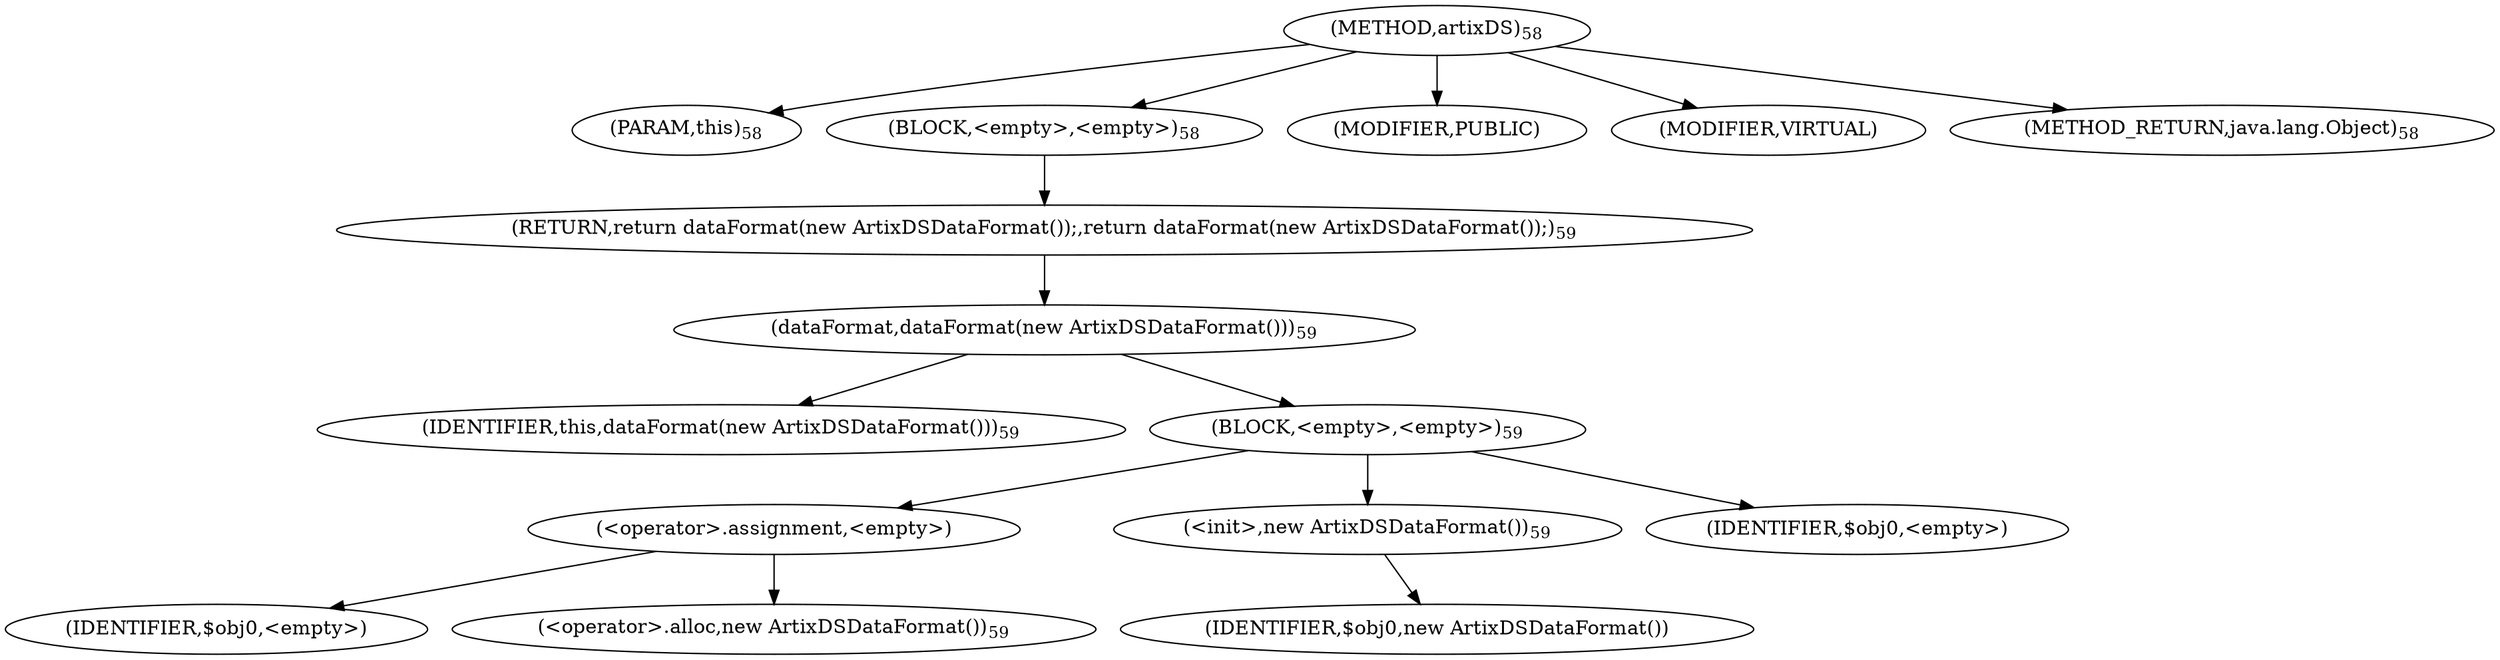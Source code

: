 digraph "artixDS" {  
"102" [label = <(METHOD,artixDS)<SUB>58</SUB>> ]
"22" [label = <(PARAM,this)<SUB>58</SUB>> ]
"103" [label = <(BLOCK,&lt;empty&gt;,&lt;empty&gt;)<SUB>58</SUB>> ]
"104" [label = <(RETURN,return dataFormat(new ArtixDSDataFormat());,return dataFormat(new ArtixDSDataFormat());)<SUB>59</SUB>> ]
"105" [label = <(dataFormat,dataFormat(new ArtixDSDataFormat()))<SUB>59</SUB>> ]
"21" [label = <(IDENTIFIER,this,dataFormat(new ArtixDSDataFormat()))<SUB>59</SUB>> ]
"106" [label = <(BLOCK,&lt;empty&gt;,&lt;empty&gt;)<SUB>59</SUB>> ]
"107" [label = <(&lt;operator&gt;.assignment,&lt;empty&gt;)> ]
"108" [label = <(IDENTIFIER,$obj0,&lt;empty&gt;)> ]
"109" [label = <(&lt;operator&gt;.alloc,new ArtixDSDataFormat())<SUB>59</SUB>> ]
"110" [label = <(&lt;init&gt;,new ArtixDSDataFormat())<SUB>59</SUB>> ]
"111" [label = <(IDENTIFIER,$obj0,new ArtixDSDataFormat())> ]
"112" [label = <(IDENTIFIER,$obj0,&lt;empty&gt;)> ]
"113" [label = <(MODIFIER,PUBLIC)> ]
"114" [label = <(MODIFIER,VIRTUAL)> ]
"115" [label = <(METHOD_RETURN,java.lang.Object)<SUB>58</SUB>> ]
  "102" -> "22" 
  "102" -> "103" 
  "102" -> "113" 
  "102" -> "114" 
  "102" -> "115" 
  "103" -> "104" 
  "104" -> "105" 
  "105" -> "21" 
  "105" -> "106" 
  "106" -> "107" 
  "106" -> "110" 
  "106" -> "112" 
  "107" -> "108" 
  "107" -> "109" 
  "110" -> "111" 
}
